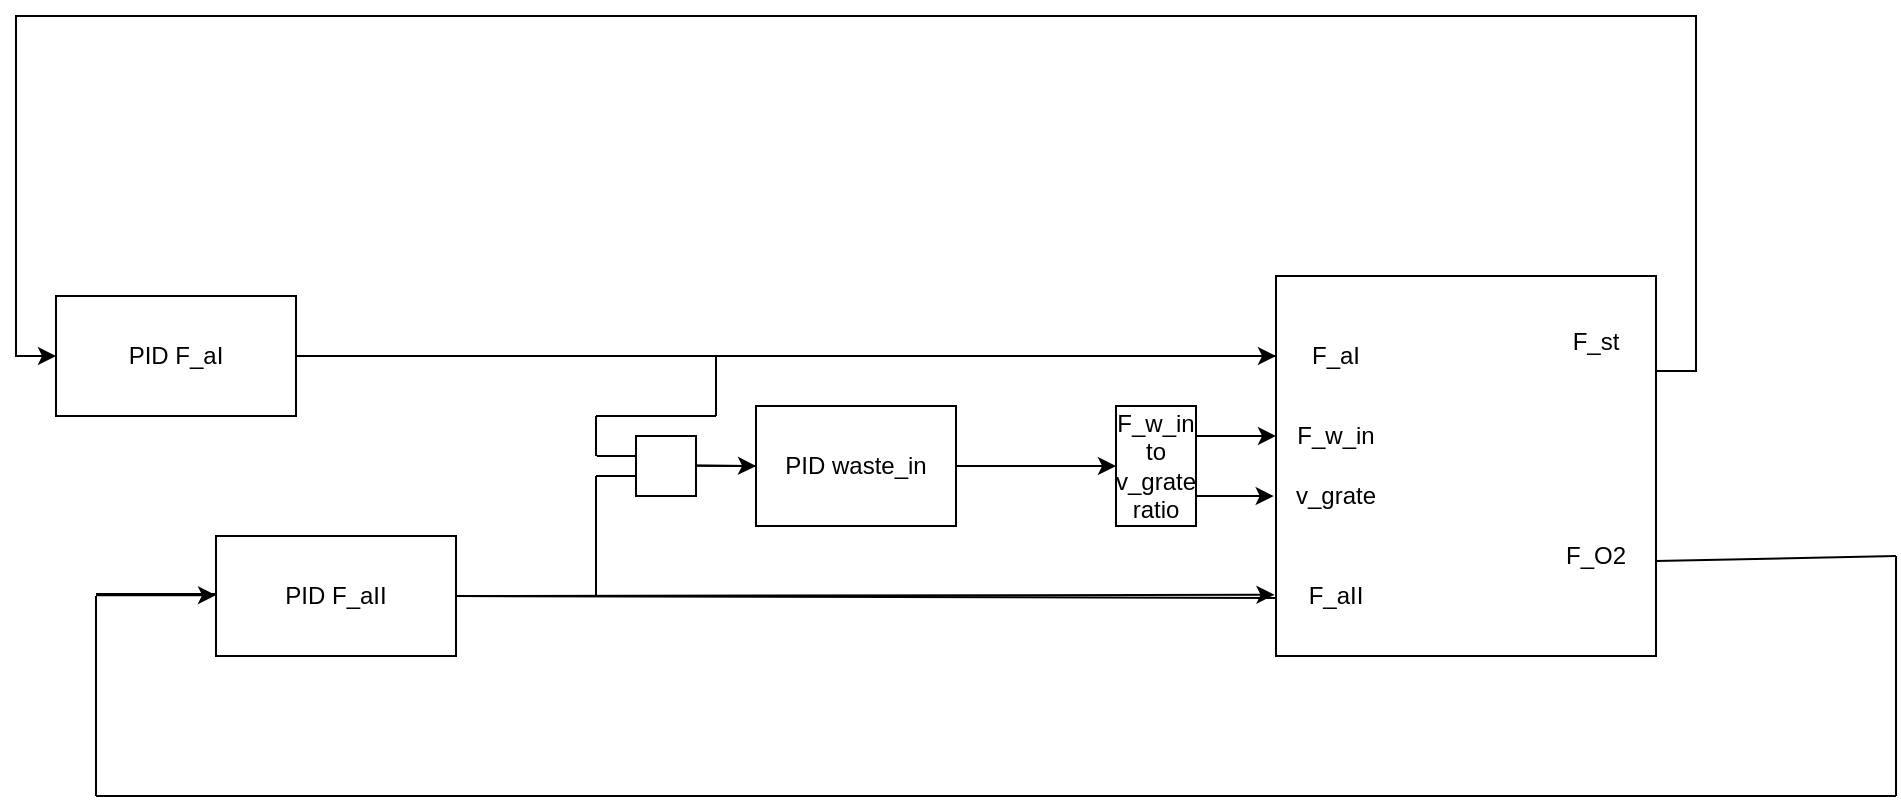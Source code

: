 <mxfile version="13.5.8" type="device"><diagram id="xSSofA9eMHu3Gqw5GQwI" name="Page-1"><mxGraphModel dx="1510" dy="1096" grid="1" gridSize="10" guides="1" tooltips="1" connect="1" arrows="1" fold="1" page="1" pageScale="1" pageWidth="850" pageHeight="1100" math="0" shadow="0"><root><mxCell id="0"/><mxCell id="1" parent="0"/><mxCell id="9l9WvsXyPvAFUlus4mh7-24" value="" style="rounded=0;whiteSpace=wrap;html=1;" vertex="1" parent="1"><mxGeometry x="180" y="300" width="30" height="30" as="geometry"/></mxCell><mxCell id="9l9WvsXyPvAFUlus4mh7-61" style="edgeStyle=orthogonalEdgeStyle;rounded=0;orthogonalLoop=1;jettySize=auto;html=1;exitX=1;exitY=0.25;exitDx=0;exitDy=0;entryX=0;entryY=0.5;entryDx=0;entryDy=0;" edge="1" parent="1" source="9l9WvsXyPvAFUlus4mh7-1" target="9l9WvsXyPvAFUlus4mh7-4"><mxGeometry relative="1" as="geometry"><mxPoint x="190" y="190" as="targetPoint"/><Array as="points"><mxPoint x="710" y="268"/><mxPoint x="710" y="90"/><mxPoint x="-130" y="90"/><mxPoint x="-130" y="260"/></Array></mxGeometry></mxCell><mxCell id="9l9WvsXyPvAFUlus4mh7-1" value="" style="whiteSpace=wrap;html=1;aspect=fixed;" vertex="1" parent="1"><mxGeometry x="500" y="220" width="190" height="190" as="geometry"/></mxCell><mxCell id="9l9WvsXyPvAFUlus4mh7-4" value="PID F_aI" style="rounded=0;whiteSpace=wrap;html=1;" vertex="1" parent="1"><mxGeometry x="-110" y="230" width="120" height="60" as="geometry"/></mxCell><mxCell id="9l9WvsXyPvAFUlus4mh7-5" value="PID F_aII" style="rounded=0;whiteSpace=wrap;html=1;" vertex="1" parent="1"><mxGeometry x="-30" y="350" width="120" height="60" as="geometry"/></mxCell><mxCell id="9l9WvsXyPvAFUlus4mh7-7" value="" style="endArrow=none;html=1;exitX=1;exitY=0.75;exitDx=0;exitDy=0;" edge="1" parent="1" source="9l9WvsXyPvAFUlus4mh7-1"><mxGeometry width="50" height="50" relative="1" as="geometry"><mxPoint x="740" y="400" as="sourcePoint"/><mxPoint x="810" y="360" as="targetPoint"/></mxGeometry></mxCell><mxCell id="9l9WvsXyPvAFUlus4mh7-8" value="" style="endArrow=none;html=1;" edge="1" parent="1"><mxGeometry width="50" height="50" relative="1" as="geometry"><mxPoint x="810" y="360" as="sourcePoint"/><mxPoint x="810" y="480" as="targetPoint"/></mxGeometry></mxCell><mxCell id="9l9WvsXyPvAFUlus4mh7-9" value="" style="endArrow=none;html=1;" edge="1" parent="1"><mxGeometry width="50" height="50" relative="1" as="geometry"><mxPoint x="-90" y="480" as="sourcePoint"/><mxPoint x="810" y="480" as="targetPoint"/></mxGeometry></mxCell><mxCell id="9l9WvsXyPvAFUlus4mh7-10" value="" style="endArrow=none;html=1;" edge="1" parent="1"><mxGeometry width="50" height="50" relative="1" as="geometry"><mxPoint x="-90" y="380" as="sourcePoint"/><mxPoint x="-90" y="480" as="targetPoint"/></mxGeometry></mxCell><mxCell id="9l9WvsXyPvAFUlus4mh7-11" value="" style="endArrow=none;html=1;" edge="1" parent="1"><mxGeometry width="50" height="50" relative="1" as="geometry"><mxPoint x="-90" y="379" as="sourcePoint"/><mxPoint x="-30" y="379" as="targetPoint"/></mxGeometry></mxCell><mxCell id="9l9WvsXyPvAFUlus4mh7-18" value="F_st" style="text;html=1;strokeColor=none;fillColor=none;align=center;verticalAlign=middle;whiteSpace=wrap;rounded=0;" vertex="1" parent="1"><mxGeometry x="640" y="243" width="40" height="20" as="geometry"/></mxCell><mxCell id="9l9WvsXyPvAFUlus4mh7-19" value="F_O2" style="text;html=1;strokeColor=none;fillColor=none;align=center;verticalAlign=middle;whiteSpace=wrap;rounded=0;" vertex="1" parent="1"><mxGeometry x="640" y="350" width="40" height="20" as="geometry"/></mxCell><mxCell id="9l9WvsXyPvAFUlus4mh7-20" value="PID waste_in" style="rounded=0;whiteSpace=wrap;html=1;" vertex="1" parent="1"><mxGeometry x="240" y="285" width="100" height="60" as="geometry"/></mxCell><mxCell id="9l9WvsXyPvAFUlus4mh7-21" value="" style="endArrow=none;html=1;exitX=1;exitY=0.5;exitDx=0;exitDy=0;" edge="1" parent="1" source="9l9WvsXyPvAFUlus4mh7-5"><mxGeometry width="50" height="50" relative="1" as="geometry"><mxPoint x="250" y="370" as="sourcePoint"/><mxPoint x="500" y="381" as="targetPoint"/></mxGeometry></mxCell><mxCell id="9l9WvsXyPvAFUlus4mh7-22" value="" style="endArrow=none;html=1;entryX=0.009;entryY=0.847;entryDx=0;entryDy=0;entryPerimeter=0;" edge="1" parent="1"><mxGeometry width="50" height="50" relative="1" as="geometry"><mxPoint x="268" y="260" as="sourcePoint"/><mxPoint x="500.0" y="260.0" as="targetPoint"/></mxGeometry></mxCell><mxCell id="9l9WvsXyPvAFUlus4mh7-23" value="" style="shape=image;html=1;verticalAlign=top;verticalLabelPosition=bottom;labelBackgroundColor=#ffffff;imageAspect=0;aspect=fixed;image=https://cdn2.iconfinder.com/data/icons/calculator-toolbox/64/division2-128.png" vertex="1" parent="1"><mxGeometry x="181" y="301" width="28" height="28" as="geometry"/></mxCell><mxCell id="9l9WvsXyPvAFUlus4mh7-25" value="" style="endArrow=none;html=1;" edge="1" parent="1"><mxGeometry width="50" height="50" relative="1" as="geometry"><mxPoint x="160" y="379.66" as="sourcePoint"/><mxPoint x="160" y="320" as="targetPoint"/></mxGeometry></mxCell><mxCell id="9l9WvsXyPvAFUlus4mh7-26" value="" style="endArrow=none;html=1;" edge="1" parent="1"><mxGeometry width="50" height="50" relative="1" as="geometry"><mxPoint x="220" y="290" as="sourcePoint"/><mxPoint x="220" y="260" as="targetPoint"/></mxGeometry></mxCell><mxCell id="9l9WvsXyPvAFUlus4mh7-27" value="" style="endArrow=none;html=1;exitX=-0.015;exitY=0.668;exitDx=0;exitDy=0;exitPerimeter=0;" edge="1" parent="1" source="9l9WvsXyPvAFUlus4mh7-24"><mxGeometry width="50" height="50" relative="1" as="geometry"><mxPoint x="180" y="399.66" as="sourcePoint"/><mxPoint x="160" y="320" as="targetPoint"/></mxGeometry></mxCell><mxCell id="9l9WvsXyPvAFUlus4mh7-28" value="" style="endArrow=none;html=1;exitX=-0.015;exitY=0.668;exitDx=0;exitDy=0;exitPerimeter=0;" edge="1" parent="1"><mxGeometry width="50" height="50" relative="1" as="geometry"><mxPoint x="180.0" y="310.04" as="sourcePoint"/><mxPoint x="160.45" y="310" as="targetPoint"/></mxGeometry></mxCell><mxCell id="9l9WvsXyPvAFUlus4mh7-29" value="" style="endArrow=none;html=1;exitX=0;exitY=0.5;exitDx=0;exitDy=0;" edge="1" parent="1" source="9l9WvsXyPvAFUlus4mh7-20"><mxGeometry width="50" height="50" relative="1" as="geometry"><mxPoint x="229.55" y="314.96" as="sourcePoint"/><mxPoint x="210" y="314.92" as="targetPoint"/></mxGeometry></mxCell><mxCell id="9l9WvsXyPvAFUlus4mh7-31" value="" style="endArrow=classic;html=1;entryX=0;entryY=0.5;entryDx=0;entryDy=0;" edge="1" parent="1"><mxGeometry width="50" height="50" relative="1" as="geometry"><mxPoint x="-90" y="379.58" as="sourcePoint"/><mxPoint x="-30" y="379.58" as="targetPoint"/></mxGeometry></mxCell><mxCell id="9l9WvsXyPvAFUlus4mh7-32" value="" style="endArrow=classic;html=1;entryX=-0.004;entryY=0.839;entryDx=0;entryDy=0;entryPerimeter=0;exitX=1;exitY=0.5;exitDx=0;exitDy=0;" edge="1" parent="1" source="9l9WvsXyPvAFUlus4mh7-5" target="9l9WvsXyPvAFUlus4mh7-1"><mxGeometry width="50" height="50" relative="1" as="geometry"><mxPoint x="270" y="379.58" as="sourcePoint"/><mxPoint x="330" y="379.58" as="targetPoint"/></mxGeometry></mxCell><mxCell id="9l9WvsXyPvAFUlus4mh7-33" value="" style="endArrow=classic;html=1;exitX=1;exitY=0.5;exitDx=0;exitDy=0;" edge="1" parent="1" source="9l9WvsXyPvAFUlus4mh7-4"><mxGeometry width="50" height="50" relative="1" as="geometry"><mxPoint x="188.8" y="261.075" as="sourcePoint"/><mxPoint x="500" y="260" as="targetPoint"/></mxGeometry></mxCell><mxCell id="9l9WvsXyPvAFUlus4mh7-34" value="" style="endArrow=classic;html=1;exitX=1;exitY=0.25;exitDx=0;exitDy=0;entryX=0;entryY=0.421;entryDx=0;entryDy=0;entryPerimeter=0;" edge="1" parent="1" source="9l9WvsXyPvAFUlus4mh7-39" target="9l9WvsXyPvAFUlus4mh7-1"><mxGeometry width="50" height="50" relative="1" as="geometry"><mxPoint x="280" y="270" as="sourcePoint"/><mxPoint x="510" y="270" as="targetPoint"/></mxGeometry></mxCell><mxCell id="9l9WvsXyPvAFUlus4mh7-35" value="F_aI" style="text;html=1;strokeColor=none;fillColor=none;align=center;verticalAlign=middle;whiteSpace=wrap;rounded=0;" vertex="1" parent="1"><mxGeometry x="510" y="250" width="40" height="20" as="geometry"/></mxCell><mxCell id="9l9WvsXyPvAFUlus4mh7-36" value="F_aII" style="text;html=1;strokeColor=none;fillColor=none;align=center;verticalAlign=middle;whiteSpace=wrap;rounded=0;" vertex="1" parent="1"><mxGeometry x="510" y="370" width="40" height="20" as="geometry"/></mxCell><mxCell id="9l9WvsXyPvAFUlus4mh7-37" value="F_w_in" style="text;html=1;strokeColor=none;fillColor=none;align=center;verticalAlign=middle;whiteSpace=wrap;rounded=0;" vertex="1" parent="1"><mxGeometry x="510" y="290" width="40" height="20" as="geometry"/></mxCell><mxCell id="9l9WvsXyPvAFUlus4mh7-38" value="v_grate" style="text;html=1;strokeColor=none;fillColor=none;align=center;verticalAlign=middle;whiteSpace=wrap;rounded=0;" vertex="1" parent="1"><mxGeometry x="510" y="320" width="40" height="20" as="geometry"/></mxCell><mxCell id="9l9WvsXyPvAFUlus4mh7-39" value="&lt;div&gt;F_w_in&lt;/div&gt;&lt;div&gt;to &lt;br&gt;&lt;/div&gt;&lt;div&gt;v_grate&lt;/div&gt;&lt;div&gt;ratio&lt;br&gt;&lt;/div&gt;" style="rounded=0;whiteSpace=wrap;html=1;" vertex="1" parent="1"><mxGeometry x="420" y="285" width="40" height="60" as="geometry"/></mxCell><mxCell id="9l9WvsXyPvAFUlus4mh7-40" value="" style="endArrow=classic;html=1;exitX=1;exitY=0.5;exitDx=0;exitDy=0;entryX=0;entryY=0.5;entryDx=0;entryDy=0;" edge="1" parent="1" source="9l9WvsXyPvAFUlus4mh7-20" target="9l9WvsXyPvAFUlus4mh7-39"><mxGeometry width="50" height="50" relative="1" as="geometry"><mxPoint x="340" y="315" as="sourcePoint"/><mxPoint x="500" y="315" as="targetPoint"/></mxGeometry></mxCell><mxCell id="9l9WvsXyPvAFUlus4mh7-41" value="" style="endArrow=classic;html=1;exitX=1;exitY=0.75;exitDx=0;exitDy=0;entryX=-0.006;entryY=0.579;entryDx=0;entryDy=0;entryPerimeter=0;" edge="1" parent="1" source="9l9WvsXyPvAFUlus4mh7-39" target="9l9WvsXyPvAFUlus4mh7-1"><mxGeometry width="50" height="50" relative="1" as="geometry"><mxPoint x="470" y="310.0" as="sourcePoint"/><mxPoint x="510.0" y="309.99" as="targetPoint"/></mxGeometry></mxCell><mxCell id="9l9WvsXyPvAFUlus4mh7-53" value="" style="endArrow=none;html=1;" edge="1" parent="1"><mxGeometry width="50" height="50" relative="1" as="geometry"><mxPoint x="220" y="290" as="sourcePoint"/><mxPoint x="160" y="290" as="targetPoint"/></mxGeometry></mxCell><mxCell id="9l9WvsXyPvAFUlus4mh7-54" value="" style="endArrow=none;html=1;" edge="1" parent="1"><mxGeometry width="50" height="50" relative="1" as="geometry"><mxPoint x="160" y="310" as="sourcePoint"/><mxPoint x="160" y="290" as="targetPoint"/></mxGeometry></mxCell><mxCell id="9l9WvsXyPvAFUlus4mh7-58" value="" style="endArrow=classic;html=1;exitX=1;exitY=0.75;exitDx=0;exitDy=0;" edge="1" parent="1"><mxGeometry width="50" height="50" relative="1" as="geometry"><mxPoint x="210" y="314.71" as="sourcePoint"/><mxPoint x="240" y="315" as="targetPoint"/></mxGeometry></mxCell></root></mxGraphModel></diagram></mxfile>